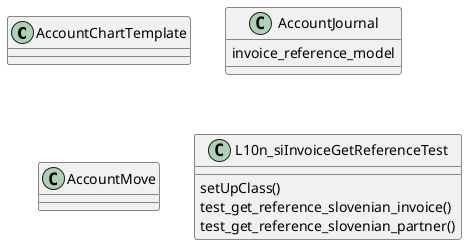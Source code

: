 @startuml classes_l10n_si
set namespaceSeparator none
class "AccountChartTemplate" as odoo_src.odoo.addons.l10n_si.models.template_si.AccountChartTemplate {
}
class "AccountJournal" as odoo_src.odoo.addons.l10n_si.models.account_journal.AccountJournal {
  invoice_reference_model
}
class "AccountMove" as odoo_src.odoo.addons.l10n_si.models.account_move.AccountMove {
}
class "L10n_siInvoiceGetReferenceTest" as odoo_src.odoo.addons.l10n_si.tests.test_get_reference.L10n_siInvoiceGetReferenceTest {
  setUpClass()
  test_get_reference_slovenian_invoice()
  test_get_reference_slovenian_partner()
}
@enduml
